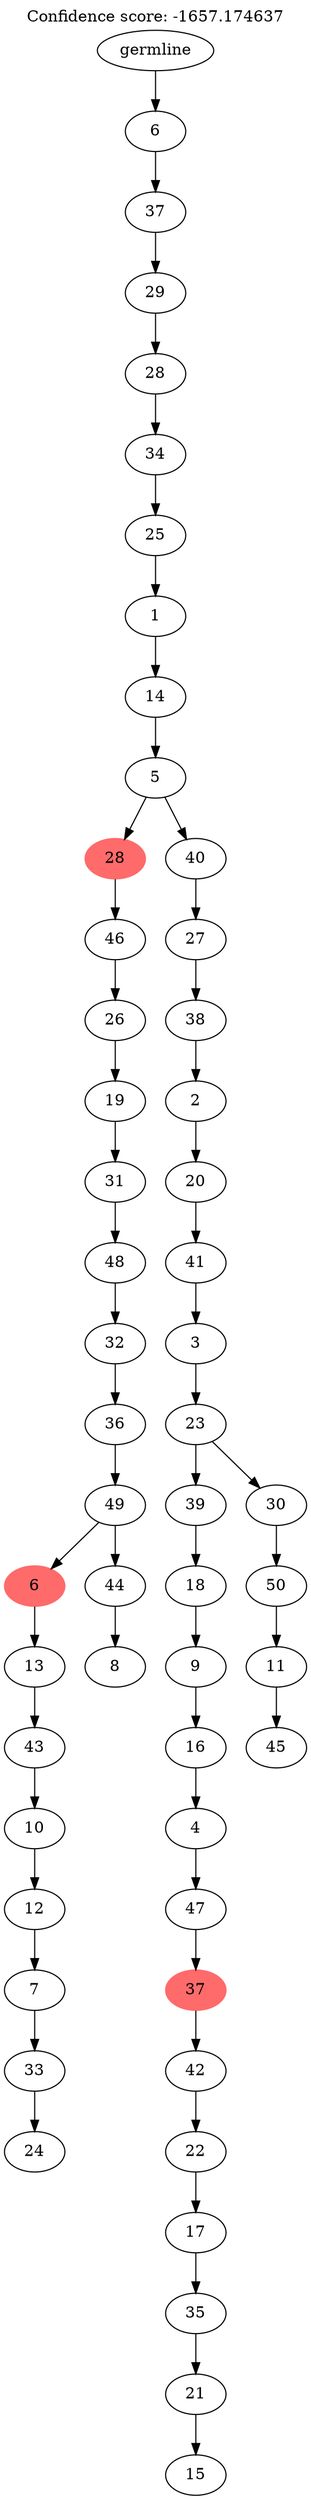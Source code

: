 digraph g {
	"52" -> "53";
	"53" [label="24"];
	"51" -> "52";
	"52" [label="33"];
	"50" -> "51";
	"51" [label="7"];
	"49" -> "50";
	"50" [label="12"];
	"48" -> "49";
	"49" [label="10"];
	"47" -> "48";
	"48" [label="43"];
	"46" -> "47";
	"47" [label="13"];
	"44" -> "45";
	"45" [label="8"];
	"43" -> "44";
	"44" [label="44"];
	"43" -> "46";
	"46" [color=indianred1, style=filled, label="6"];
	"42" -> "43";
	"43" [label="49"];
	"41" -> "42";
	"42" [label="36"];
	"40" -> "41";
	"41" [label="32"];
	"39" -> "40";
	"40" [label="48"];
	"38" -> "39";
	"39" [label="31"];
	"37" -> "38";
	"38" [label="19"];
	"36" -> "37";
	"37" [label="26"];
	"35" -> "36";
	"36" [label="46"];
	"33" -> "34";
	"34" [label="15"];
	"32" -> "33";
	"33" [label="21"];
	"31" -> "32";
	"32" [label="35"];
	"30" -> "31";
	"31" [label="17"];
	"29" -> "30";
	"30" [label="22"];
	"28" -> "29";
	"29" [label="42"];
	"27" -> "28";
	"28" [color=indianred1, style=filled, label="37"];
	"26" -> "27";
	"27" [label="47"];
	"25" -> "26";
	"26" [label="4"];
	"24" -> "25";
	"25" [label="16"];
	"23" -> "24";
	"24" [label="9"];
	"22" -> "23";
	"23" [label="18"];
	"20" -> "21";
	"21" [label="45"];
	"19" -> "20";
	"20" [label="11"];
	"18" -> "19";
	"19" [label="50"];
	"17" -> "18";
	"18" [label="30"];
	"17" -> "22";
	"22" [label="39"];
	"16" -> "17";
	"17" [label="23"];
	"15" -> "16";
	"16" [label="3"];
	"14" -> "15";
	"15" [label="41"];
	"13" -> "14";
	"14" [label="20"];
	"12" -> "13";
	"13" [label="2"];
	"11" -> "12";
	"12" [label="38"];
	"10" -> "11";
	"11" [label="27"];
	"9" -> "10";
	"10" [label="40"];
	"9" -> "35";
	"35" [color=indianred1, style=filled, label="28"];
	"8" -> "9";
	"9" [label="5"];
	"7" -> "8";
	"8" [label="14"];
	"6" -> "7";
	"7" [label="1"];
	"5" -> "6";
	"6" [label="25"];
	"4" -> "5";
	"5" [label="34"];
	"3" -> "4";
	"4" [label="28"];
	"2" -> "3";
	"3" [label="29"];
	"1" -> "2";
	"2" [label="37"];
	"0" -> "1";
	"1" [label="6"];
	"0" [label="germline"];
	labelloc="t";
	label="Confidence score: -1657.174637";
}
